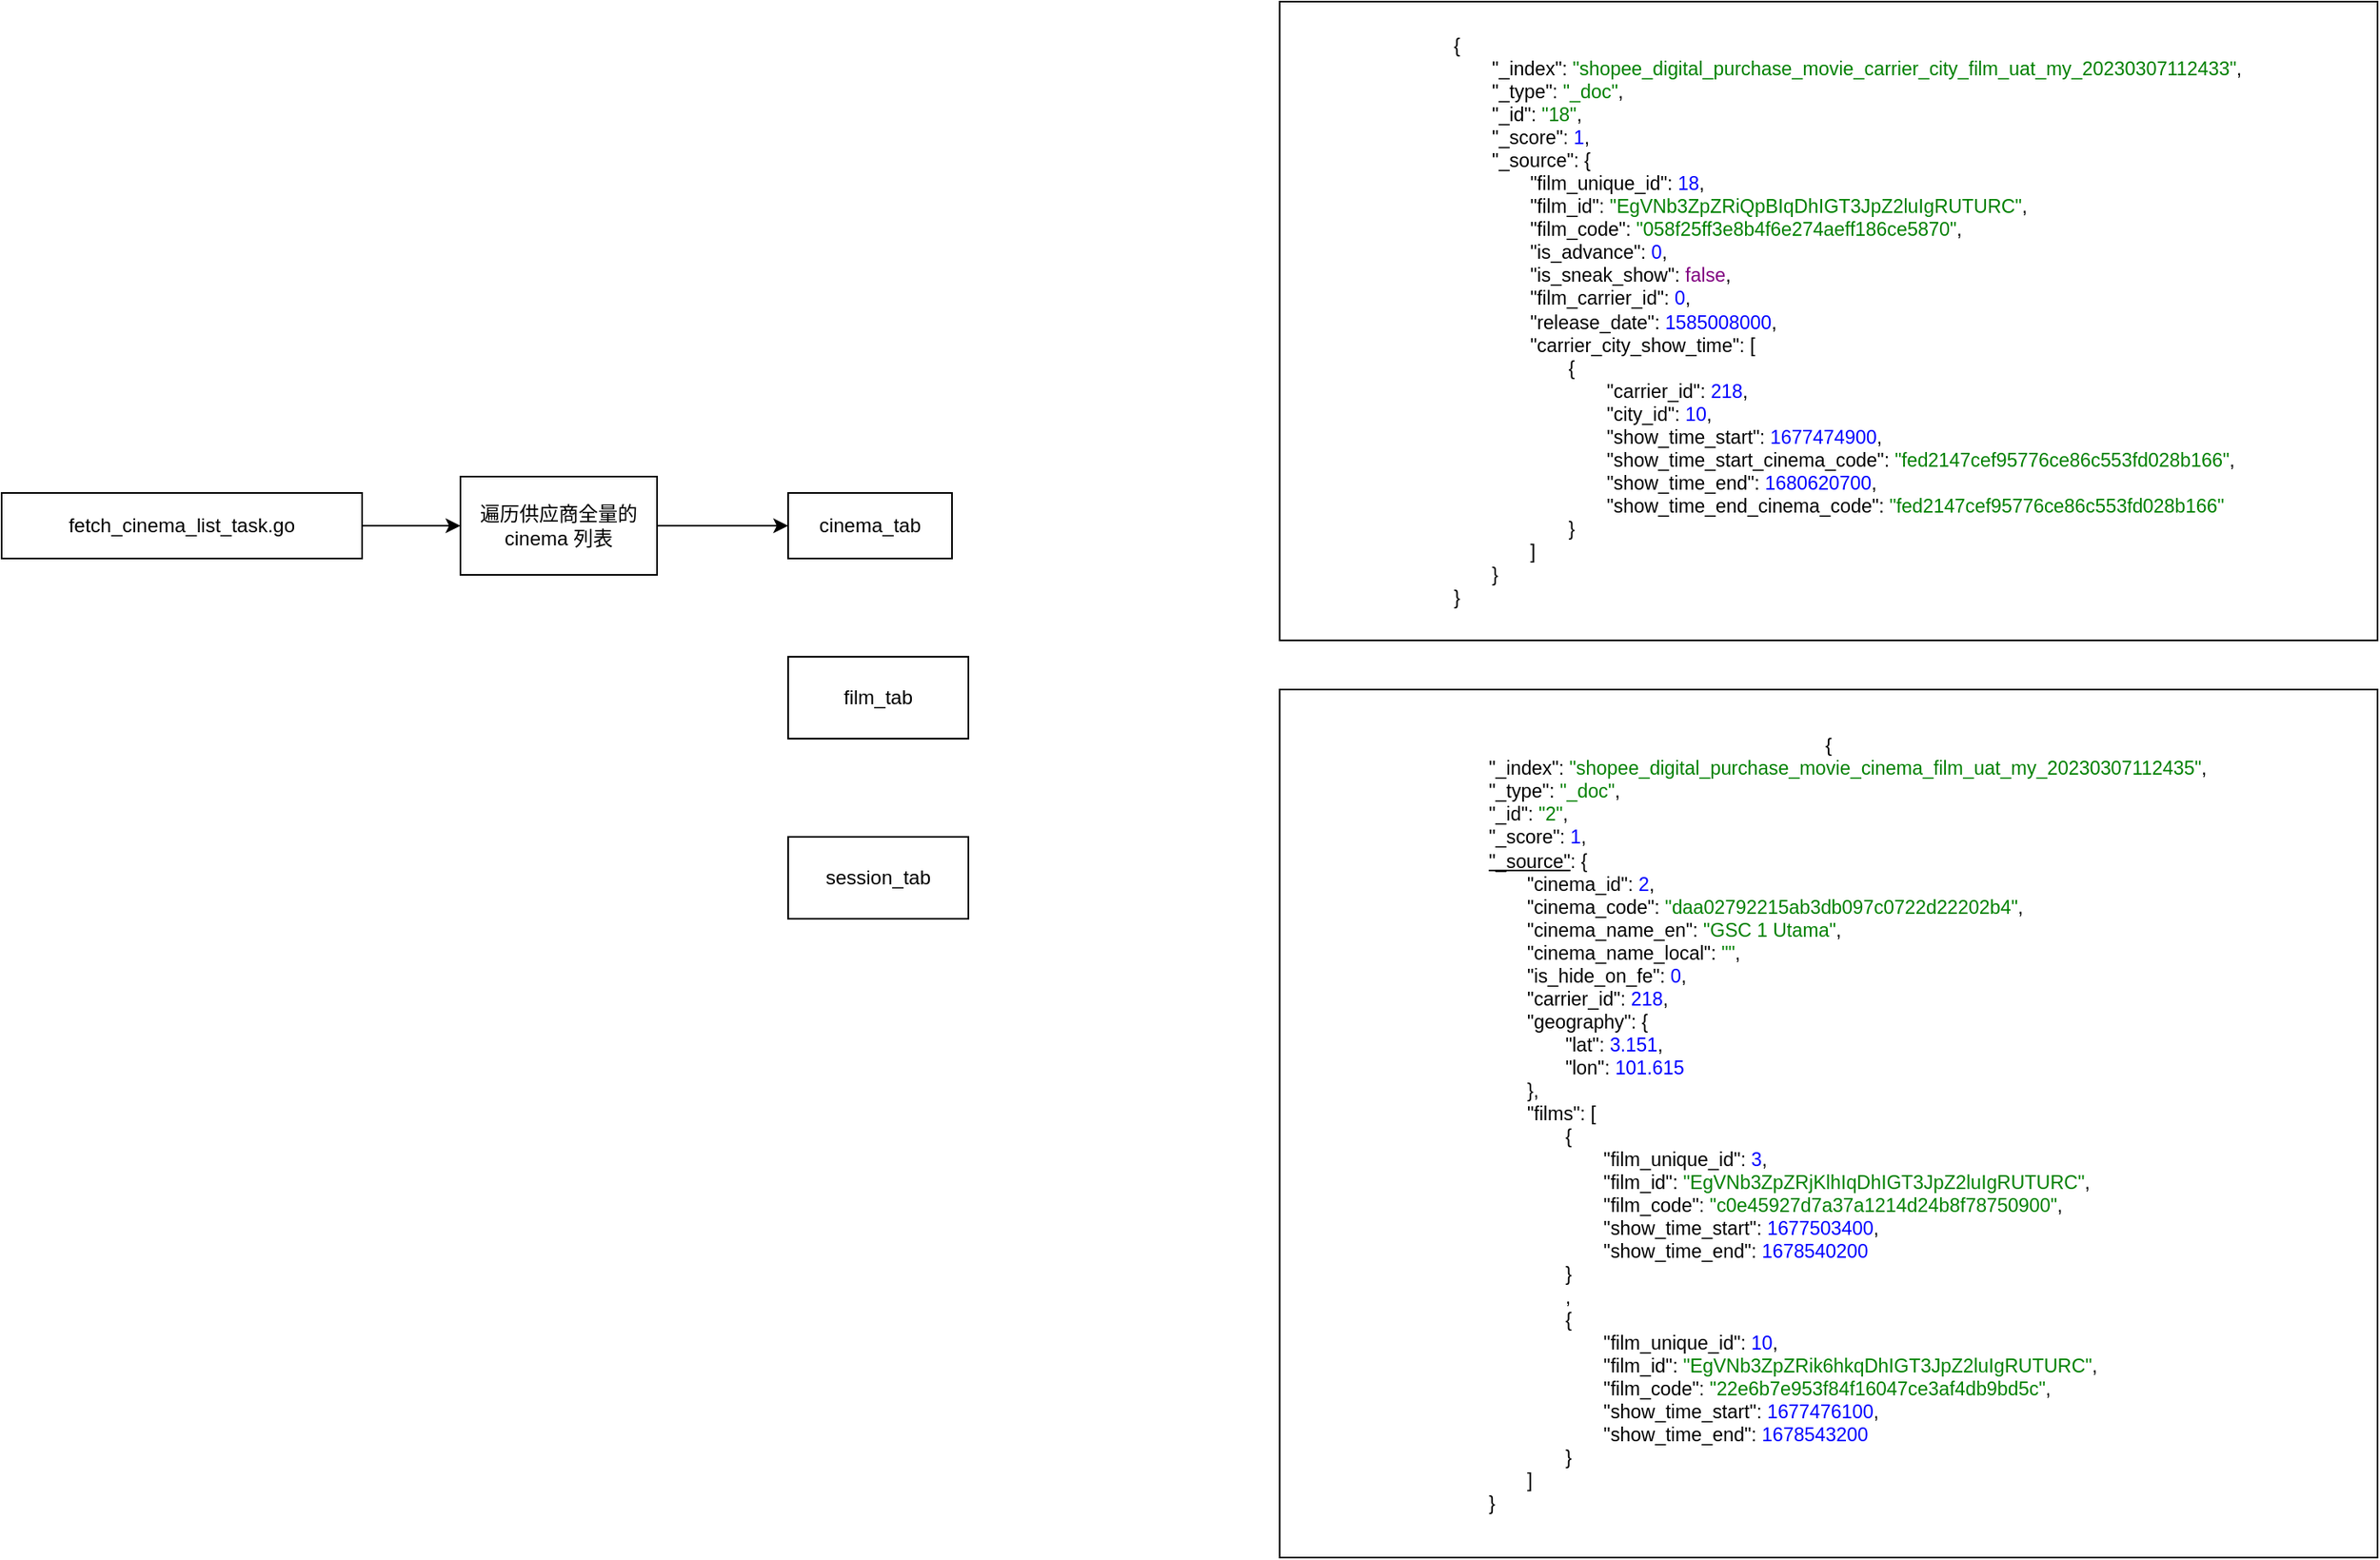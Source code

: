 <mxfile version="21.0.2" type="github">
  <diagram name="第 1 页" id="KXvRIJieRz1xJ87ILZrd">
    <mxGraphModel dx="1306" dy="836" grid="1" gridSize="10" guides="1" tooltips="1" connect="1" arrows="1" fold="1" page="1" pageScale="1" pageWidth="2339" pageHeight="3300" math="0" shadow="0">
      <root>
        <mxCell id="0" />
        <mxCell id="1" parent="0" />
        <mxCell id="7sC5b3kH_huM1lef9ynQ-4" style="edgeStyle=orthogonalEdgeStyle;rounded=1;orthogonalLoop=1;jettySize=auto;html=1;exitX=1;exitY=0.5;exitDx=0;exitDy=0;entryX=0;entryY=0.5;entryDx=0;entryDy=0;" edge="1" parent="1" source="7sC5b3kH_huM1lef9ynQ-1" target="7sC5b3kH_huM1lef9ynQ-2">
          <mxGeometry relative="1" as="geometry" />
        </mxCell>
        <mxCell id="7sC5b3kH_huM1lef9ynQ-1" value="fetch_cinema_list_task.go" style="rounded=0;whiteSpace=wrap;html=1;" vertex="1" parent="1">
          <mxGeometry x="130" y="560" width="220" height="40" as="geometry" />
        </mxCell>
        <mxCell id="7sC5b3kH_huM1lef9ynQ-8" style="edgeStyle=orthogonalEdgeStyle;rounded=0;orthogonalLoop=1;jettySize=auto;html=1;exitX=1;exitY=0.5;exitDx=0;exitDy=0;entryX=0;entryY=0.5;entryDx=0;entryDy=0;" edge="1" parent="1" source="7sC5b3kH_huM1lef9ynQ-2" target="7sC5b3kH_huM1lef9ynQ-7">
          <mxGeometry relative="1" as="geometry" />
        </mxCell>
        <mxCell id="7sC5b3kH_huM1lef9ynQ-2" value="遍历供应商全量的cinema 列表" style="rounded=0;whiteSpace=wrap;html=1;" vertex="1" parent="1">
          <mxGeometry x="410" y="550" width="120" height="60" as="geometry" />
        </mxCell>
        <mxCell id="7sC5b3kH_huM1lef9ynQ-7" value="cinema_tab" style="rounded=0;whiteSpace=wrap;html=1;" vertex="1" parent="1">
          <mxGeometry x="610" y="560" width="100" height="40" as="geometry" />
        </mxCell>
        <mxCell id="7sC5b3kH_huM1lef9ynQ-11" value="film_tab" style="rounded=0;whiteSpace=wrap;html=1;" vertex="1" parent="1">
          <mxGeometry x="610" y="660" width="110" height="50" as="geometry" />
        </mxCell>
        <mxCell id="7sC5b3kH_huM1lef9ynQ-12" value="session_tab" style="rounded=0;whiteSpace=wrap;html=1;" vertex="1" parent="1">
          <mxGeometry x="610" y="770" width="110" height="50" as="geometry" />
        </mxCell>
        <mxCell id="7sC5b3kH_huM1lef9ynQ-13" value="&lt;meta charset=&quot;utf-8&quot;&gt;&lt;ul style=&quot;margin: 0px; padding: 0px 0px 0px 2em; list-style: none; color: rgb(0, 0, 0); font-family: Verdana, sans-serif; font-size: 11.68px; font-style: normal; font-variant-ligatures: normal; font-variant-caps: normal; font-weight: 400; letter-spacing: normal; orphans: 2; text-align: left; text-indent: 0px; text-transform: none; widows: 2; word-spacing: 0px; -webkit-text-stroke-width: 0px; text-decoration-thickness: initial; text-decoration-style: initial; text-decoration-color: initial;&quot; class=&quot;uiJsonPretty-array&quot;&gt;&lt;li style=&quot;padding: 0px; margin: 0px;&quot; class=&quot;expando&quot;&gt;{&lt;ul style=&quot;margin: 0px; padding: 0px 0px 0px 2em; list-style: none;&quot; class=&quot;uiJsonPretty-object&quot;&gt;&lt;li style=&quot;padding: 0px; margin: 0px;&quot; class=&quot;&quot;&gt;&lt;span class=&quot;uiJsonPretty-name&quot;&gt;&quot;_index&quot;&lt;/span&gt;:&lt;span&gt;&amp;nbsp;&lt;/span&gt;&lt;span style=&quot;color: green;&quot; class=&quot;uiJsonPretty-string&quot;&gt;&quot;shopee_digital_purchase_movie_carrier_city_film_uat_my_20230307112433&quot;&lt;/span&gt;,&lt;/li&gt;&lt;li style=&quot;padding: 0px; margin: 0px;&quot; class=&quot;&quot;&gt;&lt;span class=&quot;uiJsonPretty-name&quot;&gt;&quot;_type&quot;&lt;/span&gt;:&lt;span&gt;&amp;nbsp;&lt;/span&gt;&lt;span style=&quot;color: green;&quot; class=&quot;uiJsonPretty-string&quot;&gt;&quot;_doc&quot;&lt;/span&gt;,&lt;/li&gt;&lt;li style=&quot;padding: 0px; margin: 0px;&quot; class=&quot;&quot;&gt;&lt;span class=&quot;uiJsonPretty-name&quot;&gt;&quot;_id&quot;&lt;/span&gt;:&lt;span&gt;&amp;nbsp;&lt;/span&gt;&lt;span style=&quot;color: green;&quot; class=&quot;uiJsonPretty-string&quot;&gt;&quot;18&quot;&lt;/span&gt;,&lt;/li&gt;&lt;li style=&quot;padding: 0px; margin: 0px;&quot; class=&quot;&quot;&gt;&lt;span class=&quot;uiJsonPretty-name&quot;&gt;&quot;_score&quot;&lt;/span&gt;:&lt;span&gt;&amp;nbsp;&lt;/span&gt;&lt;span style=&quot;color: blue;&quot; class=&quot;uiJsonPretty-number&quot;&gt;1&lt;/span&gt;,&lt;/li&gt;&lt;li style=&quot;padding: 0px; margin: 0px;&quot; class=&quot;expando&quot;&gt;&lt;span style=&quot;cursor: pointer;&quot; class=&quot;uiJsonPretty-name&quot;&gt;&quot;_source&quot;&lt;/span&gt;:&lt;span&gt;&amp;nbsp;&lt;/span&gt;{&lt;ul style=&quot;margin: 0px; padding: 0px 0px 0px 2em; list-style: none;&quot; class=&quot;uiJsonPretty-object&quot;&gt;&lt;li style=&quot;padding: 0px; margin: 0px;&quot; class=&quot;&quot;&gt;&lt;span class=&quot;uiJsonPretty-name&quot;&gt;&quot;film_unique_id&quot;&lt;/span&gt;:&lt;span&gt;&amp;nbsp;&lt;/span&gt;&lt;span style=&quot;color: blue;&quot; class=&quot;uiJsonPretty-number&quot;&gt;18&lt;/span&gt;,&lt;/li&gt;&lt;li style=&quot;padding: 0px; margin: 0px;&quot; class=&quot;&quot;&gt;&lt;span class=&quot;uiJsonPretty-name&quot;&gt;&quot;film_id&quot;&lt;/span&gt;:&lt;span&gt;&amp;nbsp;&lt;/span&gt;&lt;span style=&quot;color: green;&quot; class=&quot;uiJsonPretty-string&quot;&gt;&quot;EgVNb3ZpZRiQpBIqDhIGT3JpZ2luIgRUTURC&quot;&lt;/span&gt;,&lt;/li&gt;&lt;li style=&quot;padding: 0px; margin: 0px;&quot; class=&quot;&quot;&gt;&lt;span class=&quot;uiJsonPretty-name&quot;&gt;&quot;film_code&quot;&lt;/span&gt;:&lt;span&gt;&amp;nbsp;&lt;/span&gt;&lt;span style=&quot;color: green;&quot; class=&quot;uiJsonPretty-string&quot;&gt;&quot;058f25ff3e8b4f6e274aeff186ce5870&quot;&lt;/span&gt;,&lt;/li&gt;&lt;li style=&quot;padding: 0px; margin: 0px;&quot; class=&quot;&quot;&gt;&lt;span class=&quot;uiJsonPretty-name&quot;&gt;&quot;is_advance&quot;&lt;/span&gt;:&lt;span&gt;&amp;nbsp;&lt;/span&gt;&lt;span style=&quot;color: blue;&quot; class=&quot;uiJsonPretty-number&quot;&gt;0&lt;/span&gt;,&lt;/li&gt;&lt;li style=&quot;padding: 0px; margin: 0px;&quot; class=&quot;&quot;&gt;&lt;span class=&quot;uiJsonPretty-name&quot;&gt;&quot;is_sneak_show&quot;&lt;/span&gt;:&lt;span&gt;&amp;nbsp;&lt;/span&gt;&lt;span style=&quot;color: purple;&quot; class=&quot;uiJsonPretty-boolean&quot;&gt;false&lt;/span&gt;,&lt;/li&gt;&lt;li style=&quot;padding: 0px; margin: 0px;&quot; class=&quot;&quot;&gt;&lt;span class=&quot;uiJsonPretty-name&quot;&gt;&quot;film_carrier_id&quot;&lt;/span&gt;:&lt;span&gt;&amp;nbsp;&lt;/span&gt;&lt;span style=&quot;color: blue;&quot; class=&quot;uiJsonPretty-number&quot;&gt;0&lt;/span&gt;,&lt;/li&gt;&lt;li style=&quot;padding: 0px; margin: 0px;&quot; class=&quot;&quot;&gt;&lt;span class=&quot;uiJsonPretty-name&quot;&gt;&quot;release_date&quot;&lt;/span&gt;:&lt;span&gt;&amp;nbsp;&lt;/span&gt;&lt;span style=&quot;color: blue;&quot; class=&quot;uiJsonPretty-number&quot;&gt;1585008000&lt;/span&gt;,&lt;/li&gt;&lt;li style=&quot;padding: 0px; margin: 0px;&quot; class=&quot;expando&quot;&gt;&lt;span style=&quot;cursor: pointer;&quot; class=&quot;uiJsonPretty-name&quot;&gt;&quot;carrier_city_show_time&quot;&lt;/span&gt;:&lt;span&gt;&amp;nbsp;&lt;/span&gt;[&lt;ul style=&quot;margin: 0px; padding: 0px 0px 0px 2em; list-style: none;&quot; class=&quot;uiJsonPretty-array&quot;&gt;&lt;li style=&quot;padding: 0px; margin: 0px;&quot; class=&quot;expando&quot;&gt;{&lt;ul style=&quot;margin: 0px; padding: 0px 0px 0px 2em; list-style: none;&quot; class=&quot;uiJsonPretty-object&quot;&gt;&lt;li style=&quot;padding: 0px; margin: 0px;&quot; class=&quot;&quot;&gt;&lt;span class=&quot;uiJsonPretty-name&quot;&gt;&quot;carrier_id&quot;&lt;/span&gt;:&lt;span&gt;&amp;nbsp;&lt;/span&gt;&lt;span style=&quot;color: blue;&quot; class=&quot;uiJsonPretty-number&quot;&gt;218&lt;/span&gt;,&lt;/li&gt;&lt;li style=&quot;padding: 0px; margin: 0px;&quot; class=&quot;&quot;&gt;&lt;span class=&quot;uiJsonPretty-name&quot;&gt;&quot;city_id&quot;&lt;/span&gt;:&lt;span&gt;&amp;nbsp;&lt;/span&gt;&lt;span style=&quot;color: blue;&quot; class=&quot;uiJsonPretty-number&quot;&gt;10&lt;/span&gt;,&lt;/li&gt;&lt;li style=&quot;padding: 0px; margin: 0px;&quot; class=&quot;&quot;&gt;&lt;span class=&quot;uiJsonPretty-name&quot;&gt;&quot;show_time_start&quot;&lt;/span&gt;:&lt;span&gt;&amp;nbsp;&lt;/span&gt;&lt;span style=&quot;color: blue;&quot; class=&quot;uiJsonPretty-number&quot;&gt;1677474900&lt;/span&gt;,&lt;/li&gt;&lt;li style=&quot;padding: 0px; margin: 0px;&quot; class=&quot;&quot;&gt;&lt;span class=&quot;uiJsonPretty-name&quot;&gt;&quot;show_time_start_cinema_code&quot;&lt;/span&gt;:&lt;span&gt;&amp;nbsp;&lt;/span&gt;&lt;span style=&quot;color: green;&quot; class=&quot;uiJsonPretty-string&quot;&gt;&quot;fed2147cef95776ce86c553fd028b166&quot;&lt;/span&gt;,&lt;/li&gt;&lt;li style=&quot;padding: 0px; margin: 0px;&quot; class=&quot;&quot;&gt;&lt;span class=&quot;uiJsonPretty-name&quot;&gt;&quot;show_time_end&quot;&lt;/span&gt;:&lt;span&gt;&amp;nbsp;&lt;/span&gt;&lt;span style=&quot;color: blue;&quot; class=&quot;uiJsonPretty-number&quot;&gt;1680620700&lt;/span&gt;,&lt;/li&gt;&lt;li style=&quot;padding: 0px; margin: 0px;&quot; class=&quot;&quot;&gt;&lt;span class=&quot;uiJsonPretty-name&quot;&gt;&quot;show_time_end_cinema_code&quot;&lt;/span&gt;:&lt;span&gt;&amp;nbsp;&lt;/span&gt;&lt;span style=&quot;color: green;&quot; class=&quot;uiJsonPretty-string&quot;&gt;&quot;fed2147cef95776ce86c553fd028b166&quot;&lt;/span&gt;&lt;/li&gt;&lt;/ul&gt;}&lt;/li&gt;&lt;/ul&gt;]&lt;/li&gt;&lt;/ul&gt;}&lt;/li&gt;&lt;/ul&gt;}&lt;/li&gt;&lt;/ul&gt;" style="rounded=0;whiteSpace=wrap;html=1;" vertex="1" parent="1">
          <mxGeometry x="910" y="260" width="670" height="390" as="geometry" />
        </mxCell>
        <mxCell id="7sC5b3kH_huM1lef9ynQ-14" value="{&lt;ul style=&quot;margin: 0px; padding: 0px 0px 0px 2em; list-style: none; font-family: Verdana, sans-serif; font-size: 11.68px; text-align: left;&quot; class=&quot;uiJsonPretty-object&quot;&gt;&lt;li style=&quot;padding: 0px; margin: 0px;&quot; class=&quot;&quot;&gt;&lt;span class=&quot;uiJsonPretty-name&quot;&gt;&quot;_index&quot;&lt;/span&gt;:&amp;nbsp;&lt;span style=&quot;color: green;&quot; class=&quot;uiJsonPretty-string&quot;&gt;&quot;shopee_digital_purchase_movie_cinema_film_uat_my_20230307112435&quot;&lt;/span&gt;,&lt;/li&gt;&lt;li style=&quot;padding: 0px; margin: 0px;&quot; class=&quot;&quot;&gt;&lt;span class=&quot;uiJsonPretty-name&quot;&gt;&quot;_type&quot;&lt;/span&gt;:&amp;nbsp;&lt;span style=&quot;color: green;&quot; class=&quot;uiJsonPretty-string&quot;&gt;&quot;_doc&quot;&lt;/span&gt;,&lt;/li&gt;&lt;li style=&quot;padding: 0px; margin: 0px;&quot; class=&quot;&quot;&gt;&lt;span class=&quot;uiJsonPretty-name&quot;&gt;&quot;_id&quot;&lt;/span&gt;:&amp;nbsp;&lt;span style=&quot;color: green;&quot; class=&quot;uiJsonPretty-string&quot;&gt;&quot;2&quot;&lt;/span&gt;,&lt;/li&gt;&lt;li style=&quot;padding: 0px; margin: 0px;&quot; class=&quot;&quot;&gt;&lt;span class=&quot;uiJsonPretty-name&quot;&gt;&quot;_score&quot;&lt;/span&gt;:&amp;nbsp;&lt;span style=&quot;color: blue;&quot; class=&quot;uiJsonPretty-number&quot;&gt;1&lt;/span&gt;,&lt;/li&gt;&lt;li style=&quot;padding: 0px; margin: 0px;&quot; class=&quot;expando&quot;&gt;&lt;span style=&quot;cursor: pointer; text-decoration-line: underline;&quot; class=&quot;uiJsonPretty-name&quot;&gt;&quot;_source&quot;&lt;/span&gt;:&amp;nbsp;{&lt;ul style=&quot;margin: 0px; padding: 0px 0px 0px 2em; list-style: none;&quot; class=&quot;uiJsonPretty-object&quot;&gt;&lt;li style=&quot;padding: 0px; margin: 0px;&quot; class=&quot;&quot;&gt;&lt;span class=&quot;uiJsonPretty-name&quot;&gt;&quot;cinema_id&quot;&lt;/span&gt;:&amp;nbsp;&lt;span style=&quot;color: blue;&quot; class=&quot;uiJsonPretty-number&quot;&gt;2&lt;/span&gt;,&lt;/li&gt;&lt;li style=&quot;padding: 0px; margin: 0px;&quot; class=&quot;&quot;&gt;&lt;span class=&quot;uiJsonPretty-name&quot;&gt;&quot;cinema_code&quot;&lt;/span&gt;:&amp;nbsp;&lt;span style=&quot;color: green;&quot; class=&quot;uiJsonPretty-string&quot;&gt;&quot;daa02792215ab3db097c0722d22202b4&quot;&lt;/span&gt;,&lt;/li&gt;&lt;li style=&quot;padding: 0px; margin: 0px;&quot; class=&quot;&quot;&gt;&lt;span class=&quot;uiJsonPretty-name&quot;&gt;&quot;cinema_name_en&quot;&lt;/span&gt;:&amp;nbsp;&lt;span style=&quot;color: green;&quot; class=&quot;uiJsonPretty-string&quot;&gt;&quot;GSC 1 Utama&quot;&lt;/span&gt;,&lt;/li&gt;&lt;li style=&quot;padding: 0px; margin: 0px;&quot; class=&quot;&quot;&gt;&lt;span class=&quot;uiJsonPretty-name&quot;&gt;&quot;cinema_name_local&quot;&lt;/span&gt;:&amp;nbsp;&lt;span style=&quot;color: green;&quot; class=&quot;uiJsonPretty-string&quot;&gt;&quot;&quot;&lt;/span&gt;,&lt;/li&gt;&lt;li style=&quot;padding: 0px; margin: 0px;&quot; class=&quot;&quot;&gt;&lt;span class=&quot;uiJsonPretty-name&quot;&gt;&quot;is_hide_on_fe&quot;&lt;/span&gt;:&amp;nbsp;&lt;span style=&quot;color: blue;&quot; class=&quot;uiJsonPretty-number&quot;&gt;0&lt;/span&gt;,&lt;/li&gt;&lt;li style=&quot;padding: 0px; margin: 0px;&quot; class=&quot;&quot;&gt;&lt;span class=&quot;uiJsonPretty-name&quot;&gt;&quot;carrier_id&quot;&lt;/span&gt;:&amp;nbsp;&lt;span style=&quot;color: blue;&quot; class=&quot;uiJsonPretty-number&quot;&gt;218&lt;/span&gt;,&lt;/li&gt;&lt;li style=&quot;padding: 0px; margin: 0px;&quot; class=&quot;expando&quot;&gt;&lt;span style=&quot;cursor: pointer;&quot; class=&quot;uiJsonPretty-name&quot;&gt;&quot;geography&quot;&lt;/span&gt;:&amp;nbsp;{&lt;ul style=&quot;margin: 0px; padding: 0px 0px 0px 2em; list-style: none;&quot; class=&quot;uiJsonPretty-object&quot;&gt;&lt;li style=&quot;padding: 0px; margin: 0px;&quot; class=&quot;&quot;&gt;&lt;span class=&quot;uiJsonPretty-name&quot;&gt;&quot;lat&quot;&lt;/span&gt;:&amp;nbsp;&lt;span style=&quot;color: blue;&quot; class=&quot;uiJsonPretty-number&quot;&gt;3.151&lt;/span&gt;,&lt;/li&gt;&lt;li style=&quot;padding: 0px; margin: 0px;&quot; class=&quot;&quot;&gt;&lt;span class=&quot;uiJsonPretty-name&quot;&gt;&quot;lon&quot;&lt;/span&gt;:&amp;nbsp;&lt;span style=&quot;color: blue;&quot; class=&quot;uiJsonPretty-number&quot;&gt;101.615&lt;/span&gt;&lt;/li&gt;&lt;/ul&gt;},&lt;/li&gt;&lt;li style=&quot;padding: 0px; margin: 0px;&quot; class=&quot;expando&quot;&gt;&lt;span style=&quot;cursor: pointer;&quot; class=&quot;uiJsonPretty-name&quot;&gt;&quot;films&quot;&lt;/span&gt;:&amp;nbsp;[&lt;ul style=&quot;margin: 0px; padding: 0px 0px 0px 2em; list-style: none;&quot; class=&quot;uiJsonPretty-array&quot;&gt;&lt;li style=&quot;padding: 0px; margin: 0px;&quot; class=&quot;expando&quot;&gt;{&lt;ul style=&quot;margin: 0px; padding: 0px 0px 0px 2em; list-style: none;&quot; class=&quot;uiJsonPretty-object&quot;&gt;&lt;li style=&quot;padding: 0px; margin: 0px;&quot; class=&quot;&quot;&gt;&lt;span class=&quot;uiJsonPretty-name&quot;&gt;&quot;film_unique_id&quot;&lt;/span&gt;:&amp;nbsp;&lt;span style=&quot;color: blue;&quot; class=&quot;uiJsonPretty-number&quot;&gt;3&lt;/span&gt;,&lt;/li&gt;&lt;li style=&quot;padding: 0px; margin: 0px;&quot; class=&quot;&quot;&gt;&lt;span class=&quot;uiJsonPretty-name&quot;&gt;&quot;film_id&quot;&lt;/span&gt;:&amp;nbsp;&lt;span style=&quot;color: green;&quot; class=&quot;uiJsonPretty-string&quot;&gt;&quot;EgVNb3ZpZRjKlhIqDhIGT3JpZ2luIgRUTURC&quot;&lt;/span&gt;,&lt;/li&gt;&lt;li style=&quot;padding: 0px; margin: 0px;&quot; class=&quot;&quot;&gt;&lt;span class=&quot;uiJsonPretty-name&quot;&gt;&quot;film_code&quot;&lt;/span&gt;:&amp;nbsp;&lt;span style=&quot;color: green;&quot; class=&quot;uiJsonPretty-string&quot;&gt;&quot;c0e45927d7a37a1214d24b8f78750900&quot;&lt;/span&gt;,&lt;/li&gt;&lt;li style=&quot;padding: 0px; margin: 0px;&quot; class=&quot;&quot;&gt;&lt;span class=&quot;uiJsonPretty-name&quot;&gt;&quot;show_time_start&quot;&lt;/span&gt;:&amp;nbsp;&lt;span style=&quot;color: blue;&quot; class=&quot;uiJsonPretty-number&quot;&gt;1677503400&lt;/span&gt;,&lt;/li&gt;&lt;li style=&quot;padding: 0px; margin: 0px;&quot; class=&quot;&quot;&gt;&lt;span class=&quot;uiJsonPretty-name&quot;&gt;&quot;show_time_end&quot;&lt;/span&gt;:&amp;nbsp;&lt;span style=&quot;color: blue;&quot; class=&quot;uiJsonPretty-number&quot;&gt;1678540200&lt;/span&gt;&lt;/li&gt;&lt;/ul&gt;}&lt;/li&gt;,&lt;li style=&quot;padding: 0px; margin: 0px;&quot; class=&quot;expando&quot;&gt;{&lt;ul style=&quot;margin: 0px; padding: 0px 0px 0px 2em; list-style: none;&quot; class=&quot;uiJsonPretty-object&quot;&gt;&lt;li style=&quot;padding: 0px; margin: 0px;&quot; class=&quot;&quot;&gt;&lt;span class=&quot;uiJsonPretty-name&quot;&gt;&quot;film_unique_id&quot;&lt;/span&gt;:&amp;nbsp;&lt;span style=&quot;color: blue;&quot; class=&quot;uiJsonPretty-number&quot;&gt;10&lt;/span&gt;,&lt;/li&gt;&lt;li style=&quot;padding: 0px; margin: 0px;&quot; class=&quot;&quot;&gt;&lt;span class=&quot;uiJsonPretty-name&quot;&gt;&quot;film_id&quot;&lt;/span&gt;:&amp;nbsp;&lt;span style=&quot;color: green;&quot; class=&quot;uiJsonPretty-string&quot;&gt;&quot;EgVNb3ZpZRik6hkqDhIGT3JpZ2luIgRUTURC&quot;&lt;/span&gt;,&lt;/li&gt;&lt;li style=&quot;padding: 0px; margin: 0px;&quot; class=&quot;&quot;&gt;&lt;span class=&quot;uiJsonPretty-name&quot;&gt;&quot;film_code&quot;&lt;/span&gt;:&amp;nbsp;&lt;span style=&quot;color: green;&quot; class=&quot;uiJsonPretty-string&quot;&gt;&quot;22e6b7e953f84f16047ce3af4db9bd5c&quot;&lt;/span&gt;,&lt;/li&gt;&lt;li style=&quot;padding: 0px; margin: 0px;&quot; class=&quot;&quot;&gt;&lt;span class=&quot;uiJsonPretty-name&quot;&gt;&quot;show_time_start&quot;&lt;/span&gt;:&amp;nbsp;&lt;span style=&quot;color: blue;&quot; class=&quot;uiJsonPretty-number&quot;&gt;1677476100&lt;/span&gt;,&lt;/li&gt;&lt;li style=&quot;padding: 0px; margin: 0px;&quot; class=&quot;&quot;&gt;&lt;span class=&quot;uiJsonPretty-name&quot;&gt;&quot;show_time_end&quot;&lt;/span&gt;:&amp;nbsp;&lt;span style=&quot;color: blue;&quot; class=&quot;uiJsonPretty-number&quot;&gt;1678543200&lt;/span&gt;&lt;/li&gt;&lt;/ul&gt;}&lt;/li&gt;&lt;/ul&gt;]&lt;/li&gt;&lt;/ul&gt;}&lt;/li&gt;&lt;/ul&gt;&lt;span style=&quot;font-family: Verdana, sans-serif; font-size: 11.68px; text-align: left;&quot;&gt;&lt;/span&gt;" style="rounded=0;whiteSpace=wrap;html=1;" vertex="1" parent="1">
          <mxGeometry x="910" y="680" width="670" height="530" as="geometry" />
        </mxCell>
      </root>
    </mxGraphModel>
  </diagram>
</mxfile>
